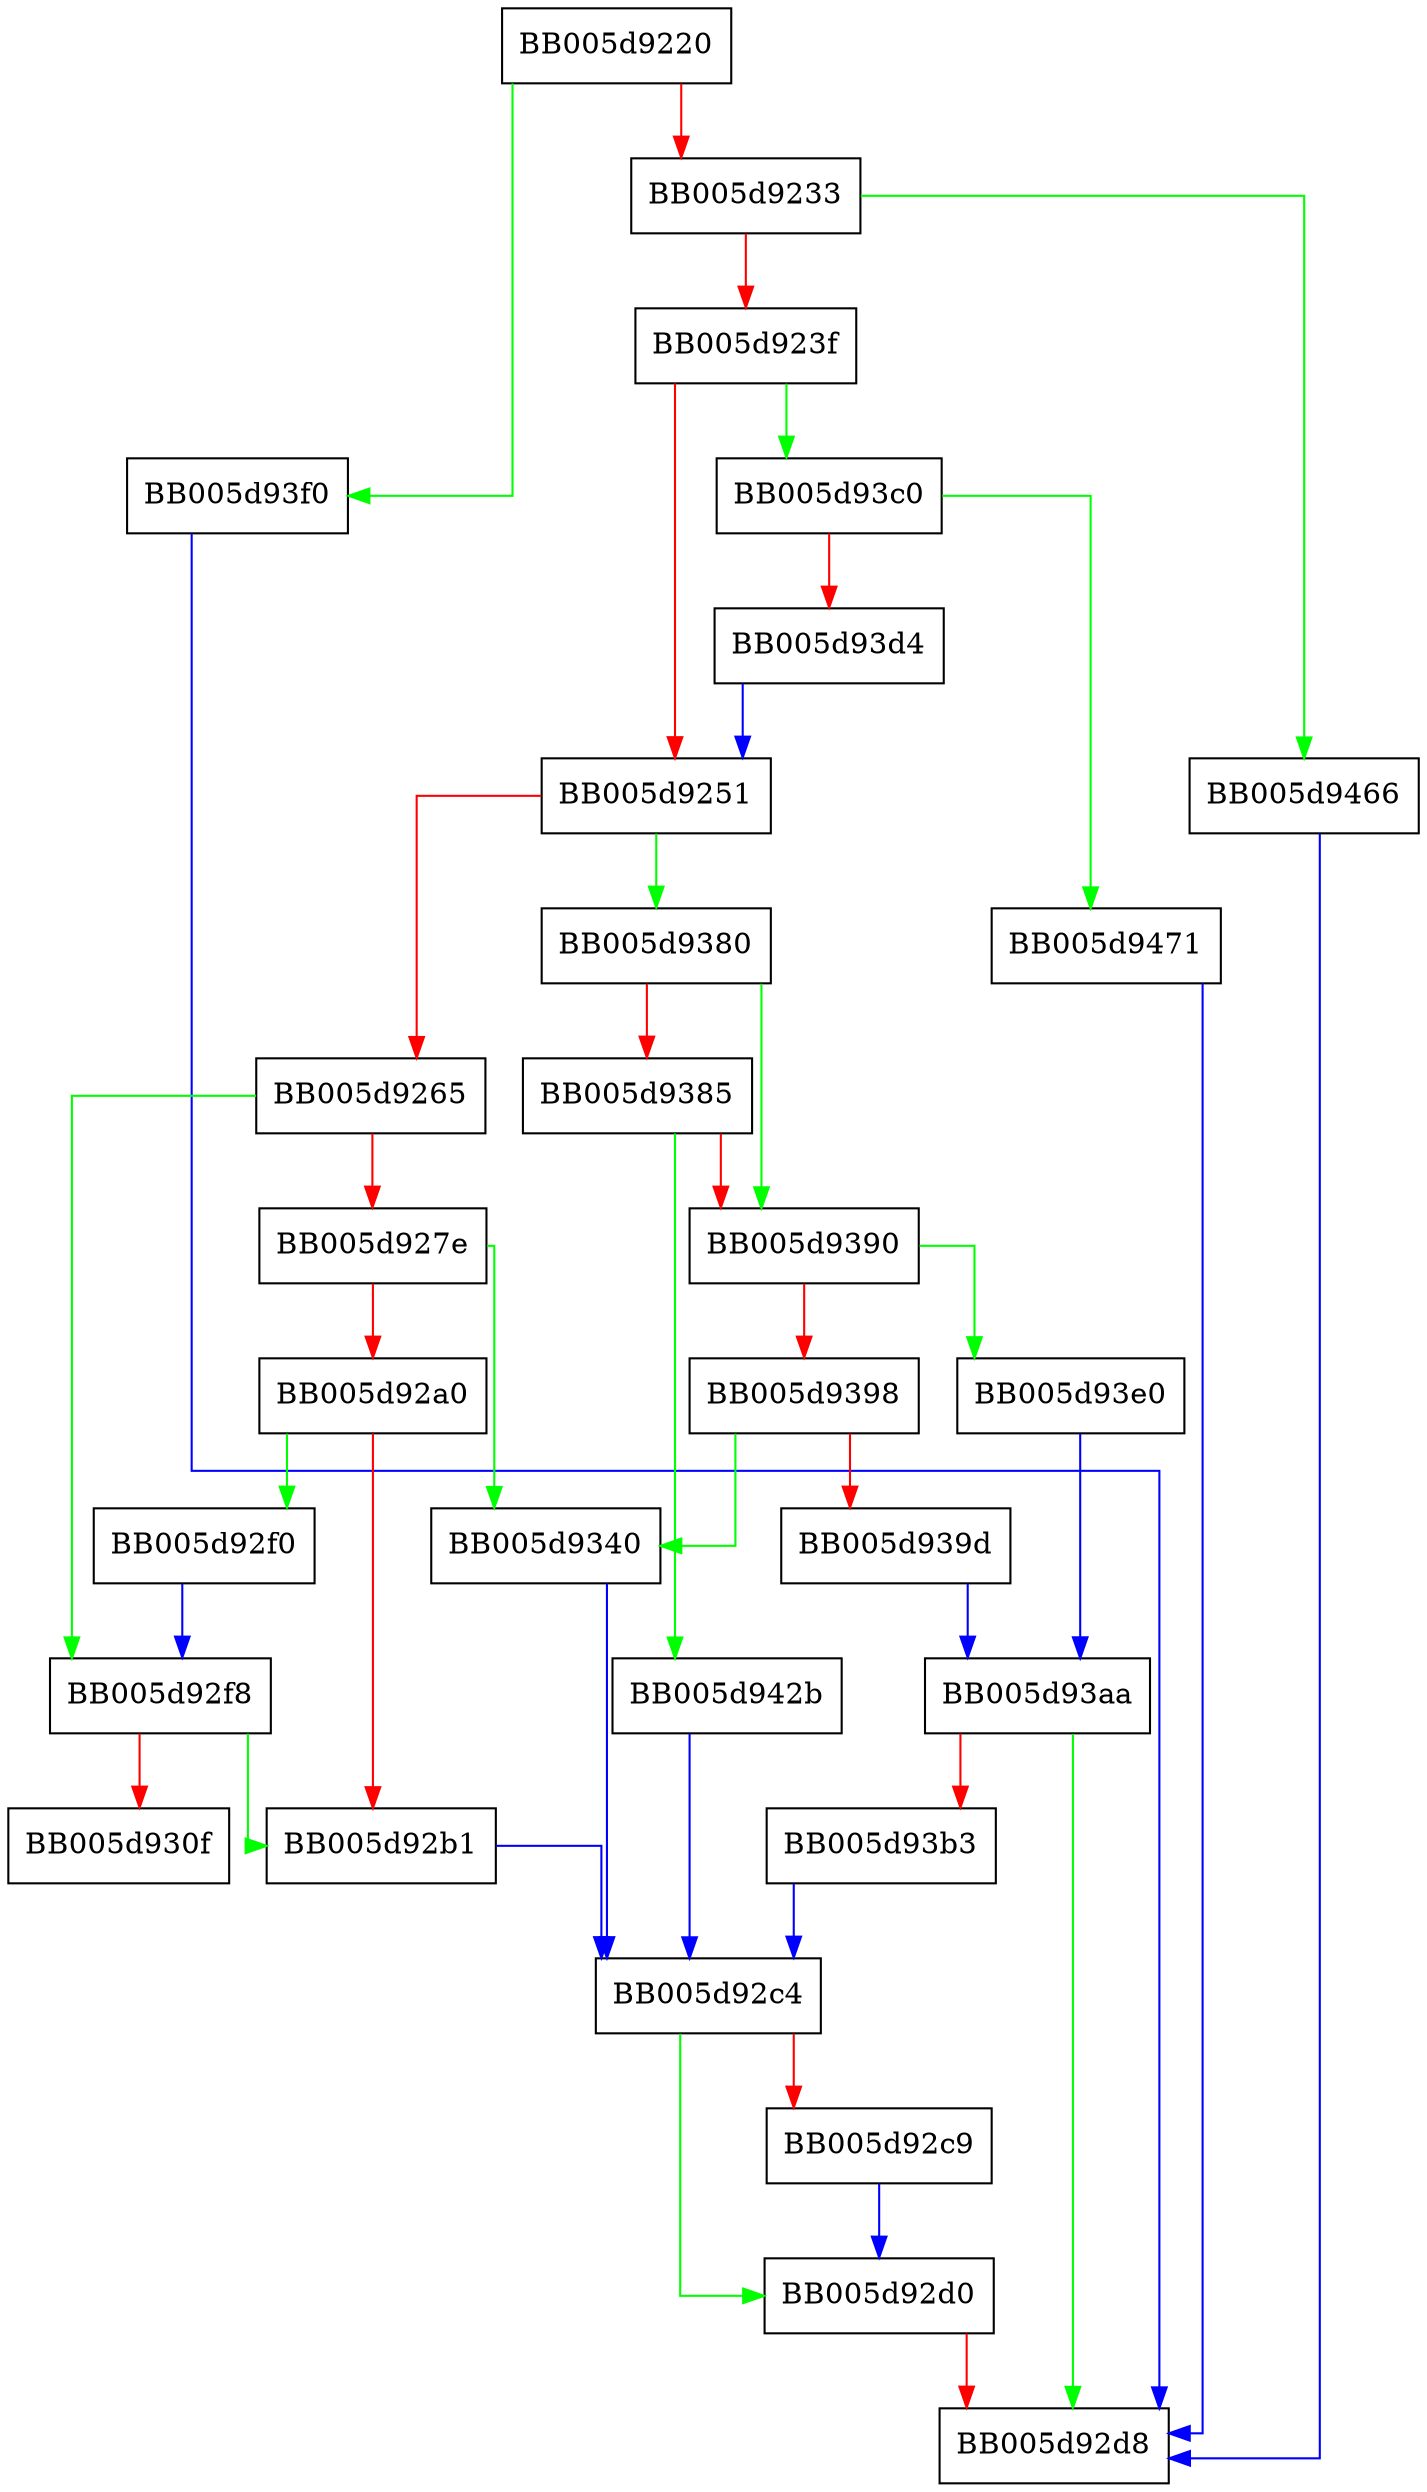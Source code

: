 digraph EVP_PKEY_paramgen {
  node [shape="box"];
  graph [splines=ortho];
  BB005d9220 -> BB005d93f0 [color="green"];
  BB005d9220 -> BB005d9233 [color="red"];
  BB005d9233 -> BB005d9466 [color="green"];
  BB005d9233 -> BB005d923f [color="red"];
  BB005d923f -> BB005d93c0 [color="green"];
  BB005d923f -> BB005d9251 [color="red"];
  BB005d9251 -> BB005d9380 [color="green"];
  BB005d9251 -> BB005d9265 [color="red"];
  BB005d9265 -> BB005d92f8 [color="green"];
  BB005d9265 -> BB005d927e [color="red"];
  BB005d927e -> BB005d9340 [color="green"];
  BB005d927e -> BB005d92a0 [color="red"];
  BB005d92a0 -> BB005d92f0 [color="green"];
  BB005d92a0 -> BB005d92b1 [color="red"];
  BB005d92b1 -> BB005d92c4 [color="blue"];
  BB005d92c4 -> BB005d92d0 [color="green"];
  BB005d92c4 -> BB005d92c9 [color="red"];
  BB005d92c9 -> BB005d92d0 [color="blue"];
  BB005d92d0 -> BB005d92d8 [color="red"];
  BB005d92f0 -> BB005d92f8 [color="blue"];
  BB005d92f8 -> BB005d92b1 [color="green"];
  BB005d92f8 -> BB005d930f [color="red"];
  BB005d9340 -> BB005d92c4 [color="blue"];
  BB005d9380 -> BB005d9390 [color="green"];
  BB005d9380 -> BB005d9385 [color="red"];
  BB005d9385 -> BB005d942b [color="green"];
  BB005d9385 -> BB005d9390 [color="red"];
  BB005d9390 -> BB005d93e0 [color="green"];
  BB005d9390 -> BB005d9398 [color="red"];
  BB005d9398 -> BB005d9340 [color="green"];
  BB005d9398 -> BB005d939d [color="red"];
  BB005d939d -> BB005d93aa [color="blue"];
  BB005d93aa -> BB005d92d8 [color="green"];
  BB005d93aa -> BB005d93b3 [color="red"];
  BB005d93b3 -> BB005d92c4 [color="blue"];
  BB005d93c0 -> BB005d9471 [color="green"];
  BB005d93c0 -> BB005d93d4 [color="red"];
  BB005d93d4 -> BB005d9251 [color="blue"];
  BB005d93e0 -> BB005d93aa [color="blue"];
  BB005d93f0 -> BB005d92d8 [color="blue"];
  BB005d942b -> BB005d92c4 [color="blue"];
  BB005d9466 -> BB005d92d8 [color="blue"];
  BB005d9471 -> BB005d92d8 [color="blue"];
}